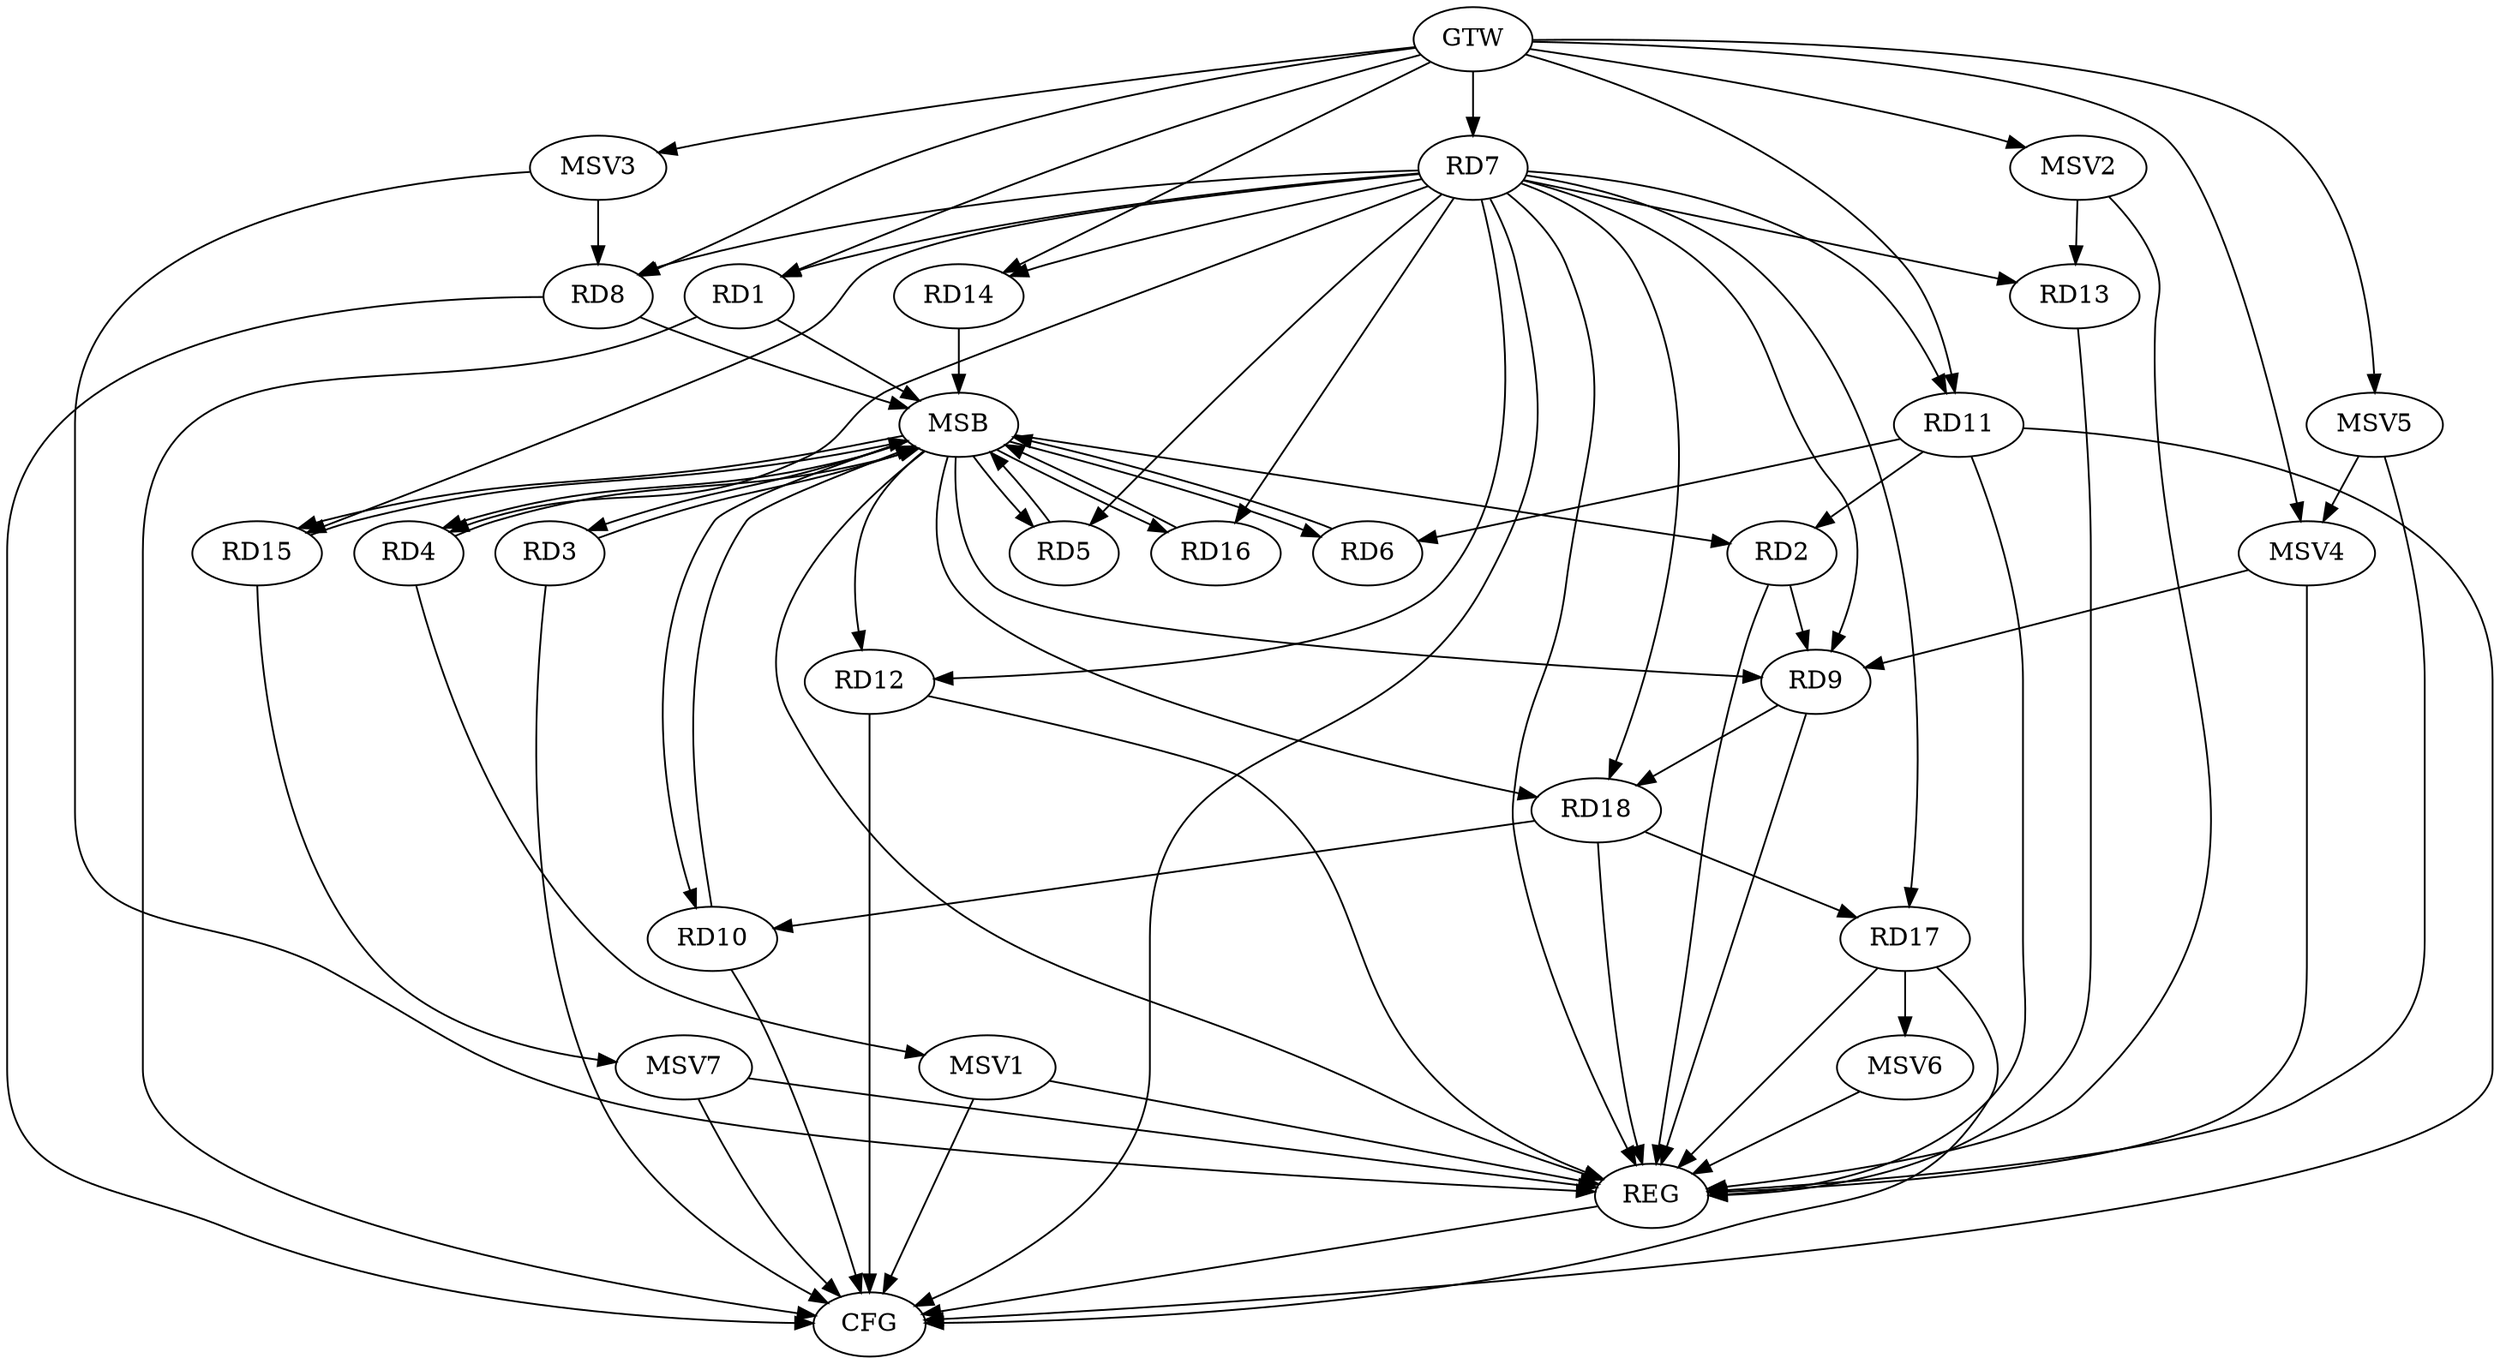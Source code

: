 strict digraph G {
  RD1 [ label="RD1" ];
  RD2 [ label="RD2" ];
  RD3 [ label="RD3" ];
  RD4 [ label="RD4" ];
  RD5 [ label="RD5" ];
  RD6 [ label="RD6" ];
  RD7 [ label="RD7" ];
  RD8 [ label="RD8" ];
  RD9 [ label="RD9" ];
  RD10 [ label="RD10" ];
  RD11 [ label="RD11" ];
  RD12 [ label="RD12" ];
  RD13 [ label="RD13" ];
  RD14 [ label="RD14" ];
  RD15 [ label="RD15" ];
  RD16 [ label="RD16" ];
  RD17 [ label="RD17" ];
  RD18 [ label="RD18" ];
  GTW [ label="GTW" ];
  REG [ label="REG" ];
  MSB [ label="MSB" ];
  CFG [ label="CFG" ];
  MSV1 [ label="MSV1" ];
  MSV2 [ label="MSV2" ];
  MSV3 [ label="MSV3" ];
  MSV4 [ label="MSV4" ];
  MSV5 [ label="MSV5" ];
  MSV6 [ label="MSV6" ];
  MSV7 [ label="MSV7" ];
  RD2 -> RD9;
  RD11 -> RD2;
  RD11 -> RD6;
  RD7 -> RD13;
  RD7 -> RD17;
  RD7 -> RD18;
  RD9 -> RD18;
  RD18 -> RD10;
  RD18 -> RD17;
  GTW -> RD1;
  GTW -> RD7;
  GTW -> RD8;
  GTW -> RD11;
  GTW -> RD14;
  RD2 -> REG;
  RD7 -> REG;
  RD9 -> REG;
  RD11 -> REG;
  RD12 -> REG;
  RD13 -> REG;
  RD17 -> REG;
  RD18 -> REG;
  RD1 -> MSB;
  MSB -> REG;
  RD3 -> MSB;
  MSB -> RD5;
  MSB -> RD12;
  RD4 -> MSB;
  RD5 -> MSB;
  MSB -> RD2;
  RD6 -> MSB;
  MSB -> RD4;
  MSB -> RD15;
  RD8 -> MSB;
  RD10 -> MSB;
  MSB -> RD16;
  MSB -> RD18;
  RD14 -> MSB;
  RD15 -> MSB;
  MSB -> RD9;
  MSB -> RD10;
  RD16 -> MSB;
  MSB -> RD3;
  MSB -> RD6;
  RD10 -> CFG;
  RD8 -> CFG;
  RD1 -> CFG;
  RD17 -> CFG;
  RD3 -> CFG;
  RD11 -> CFG;
  RD12 -> CFG;
  REG -> CFG;
  RD7 -> CFG;
  RD7 -> RD15;
  RD7 -> RD8;
  RD7 -> RD11;
  RD7 -> RD16;
  RD7 -> RD14;
  RD7 -> RD5;
  RD7 -> RD1;
  RD7 -> RD4;
  RD7 -> RD12;
  RD7 -> RD9;
  RD4 -> MSV1;
  MSV1 -> REG;
  MSV1 -> CFG;
  MSV2 -> RD13;
  GTW -> MSV2;
  MSV2 -> REG;
  MSV3 -> RD8;
  GTW -> MSV3;
  MSV3 -> REG;
  MSV4 -> RD9;
  GTW -> MSV4;
  MSV4 -> REG;
  MSV5 -> MSV4;
  GTW -> MSV5;
  MSV5 -> REG;
  RD17 -> MSV6;
  MSV6 -> REG;
  RD15 -> MSV7;
  MSV7 -> REG;
  MSV7 -> CFG;
}
